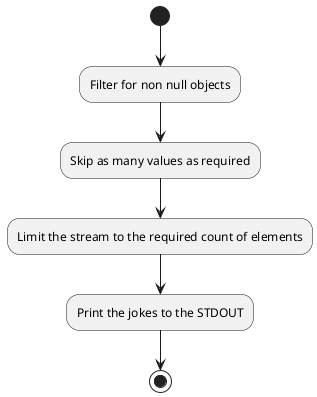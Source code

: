 @startuml StreamFlow

(*) --> "Filter for non null objects"
--> "Skip as many values as required"
--> "Limit the stream to the required count of elements"
--> "Print the jokes to the STDOUT"
--> (*)

@enduml
